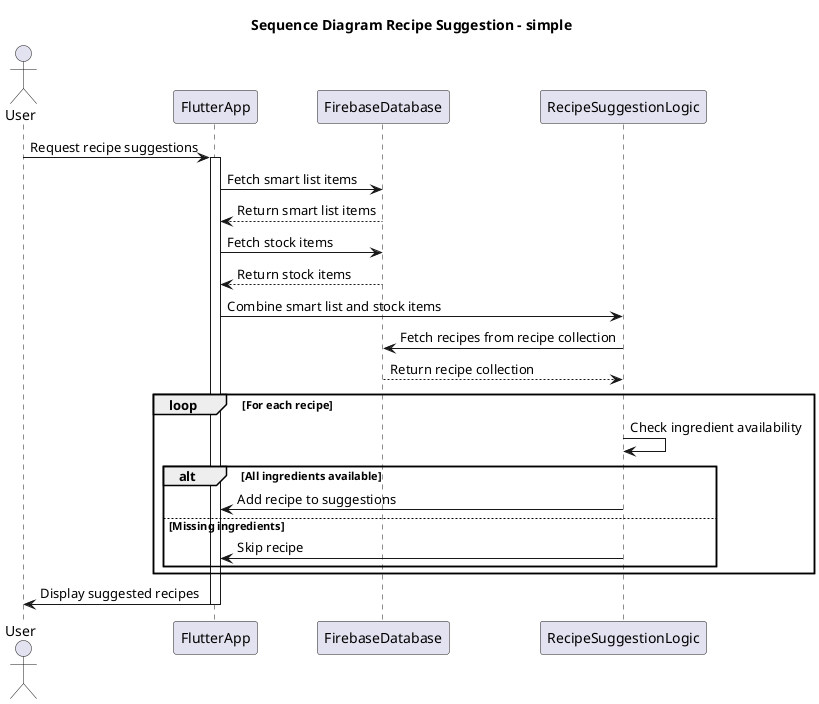 @startuml
Title Sequence Diagram Recipe Suggestion - simple
actor User
participant FlutterApp
participant FirebaseDatabase
participant RecipeSuggestionLogic

User -> FlutterApp: Request recipe suggestions
activate FlutterApp

FlutterApp -> FirebaseDatabase: Fetch smart list items
FirebaseDatabase --> FlutterApp: Return smart list items

FlutterApp -> FirebaseDatabase: Fetch stock items
FirebaseDatabase --> FlutterApp: Return stock items

FlutterApp -> RecipeSuggestionLogic: Combine smart list and stock items

RecipeSuggestionLogic -> FirebaseDatabase: Fetch recipes from recipe collection
FirebaseDatabase --> RecipeSuggestionLogic: Return recipe collection

loop For each recipe
  RecipeSuggestionLogic -> RecipeSuggestionLogic: Check ingredient availability
  alt All ingredients available
      RecipeSuggestionLogic -> FlutterApp: Add recipe to suggestions
  else Missing ingredients
      RecipeSuggestionLogic -> FlutterApp: Skip recipe
  end
end

FlutterApp -> User: Display suggested recipes
deactivate FlutterApp
@enduml
